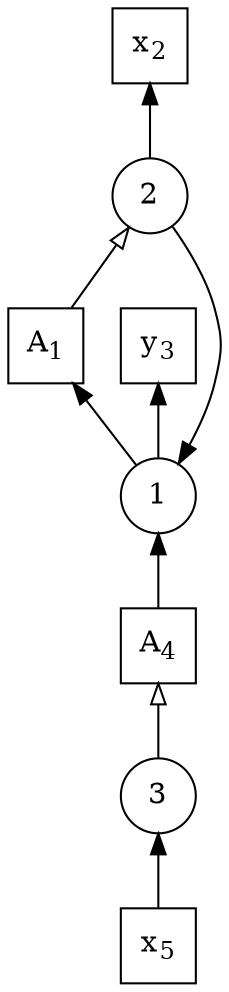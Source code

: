 
digraph { 
rankdir=BT
  "3" [shape="circle",label=<3>];
  
  
  "x_5" [shape="square",label=<x<sub>5</sub>>];
  "x_5" -> "3"[arrowhead="normal",weight=1,constraint=true];
  
  "A_4" [shape="square",label=<A<sub>4</sub>>];
  "3" -> "A_4"[arrowhead="empty",weight=1,constraint=true];
  
  
  
  "1" [shape="circle",label=<1>];
  "A_1" [shape="square",label=<A<sub>1</sub>>];
  "y_3" [shape="square",label=<y<sub>3</sub>>];
  "1" -> "A_1"[arrowhead="normal",weight=1,constraint=true];
  "1" -> "y_3"[arrowhead="normal",weight=1,constraint=true];
  "A_4" [shape="square",label=<A<sub>4</sub>>];
  "A_4" -> "1"[arrowhead="normal",weight=1,constraint=true];
  
  
  
  
  
  
  "2" [shape="circle",label=<2>];
  "x_2" [shape="square",label=<x<sub>2</sub>>];
  "2" -> "x_2"[arrowhead="normal",weight=1,constraint=true];
  
  
  "2" -> "1"[arrowhead="normal",weight=1,constraint=true];
  
  
  
  
   
  "A_1" -> "2"[arrowhead="empty",weight=1,constraint=true]; 
}
